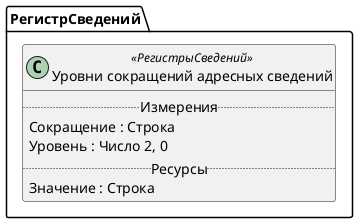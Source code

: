 ﻿@startuml УровниСокращенийАдресныхСведений
'!include templates.wsd
'..\include templates.wsd
class РегистрСведений.УровниСокращенийАдресныхСведений as "Уровни сокращений адресных сведений" <<РегистрыСведений>>
{
..Измерения..
Сокращение : Строка
Уровень : Число 2, 0
..Ресурсы..
Значение : Строка
}
@enduml
